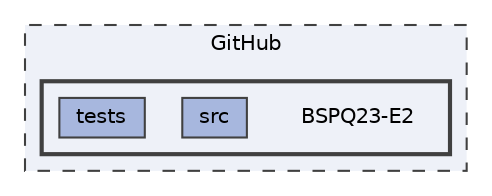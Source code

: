 digraph "/Users/charlottesoltysiak/Documents/GitHub/BSPQ23-E2"
{
 // LATEX_PDF_SIZE
  bgcolor="transparent";
  edge [fontname=Helvetica,fontsize=10,labelfontname=Helvetica,labelfontsize=10];
  node [fontname=Helvetica,fontsize=10,shape=box,height=0.2,width=0.4];
  compound=true
  subgraph clusterdir_e5fbe6d2783ccd4c93c7856d92d7be6e {
    graph [ bgcolor="#eef1f8", pencolor="grey25", label="GitHub", fontname=Helvetica,fontsize=10 style="filled,dashed", URL="dir_e5fbe6d2783ccd4c93c7856d92d7be6e.html",tooltip=""]
  subgraph clusterdir_18bb819b030d0e4d2ae36a932a34ac1b {
    graph [ bgcolor="#eef1f8", pencolor="grey25", label="", fontname=Helvetica,fontsize=10 style="filled,bold", URL="dir_18bb819b030d0e4d2ae36a932a34ac1b.html",tooltip=""]
    dir_18bb819b030d0e4d2ae36a932a34ac1b [shape=plaintext, label="BSPQ23-E2"];
  dir_1fa29455f72088f17c69236d03eca89e [label="src", fillcolor="#a7b7de", color="grey25", style="filled", URL="dir_1fa29455f72088f17c69236d03eca89e.html",tooltip=""];
  dir_d4575cdf1030ce21014a52842aadb55b [label="tests", fillcolor="#a7b7de", color="grey25", style="filled", URL="dir_d4575cdf1030ce21014a52842aadb55b.html",tooltip=""];
  }
  }
}
